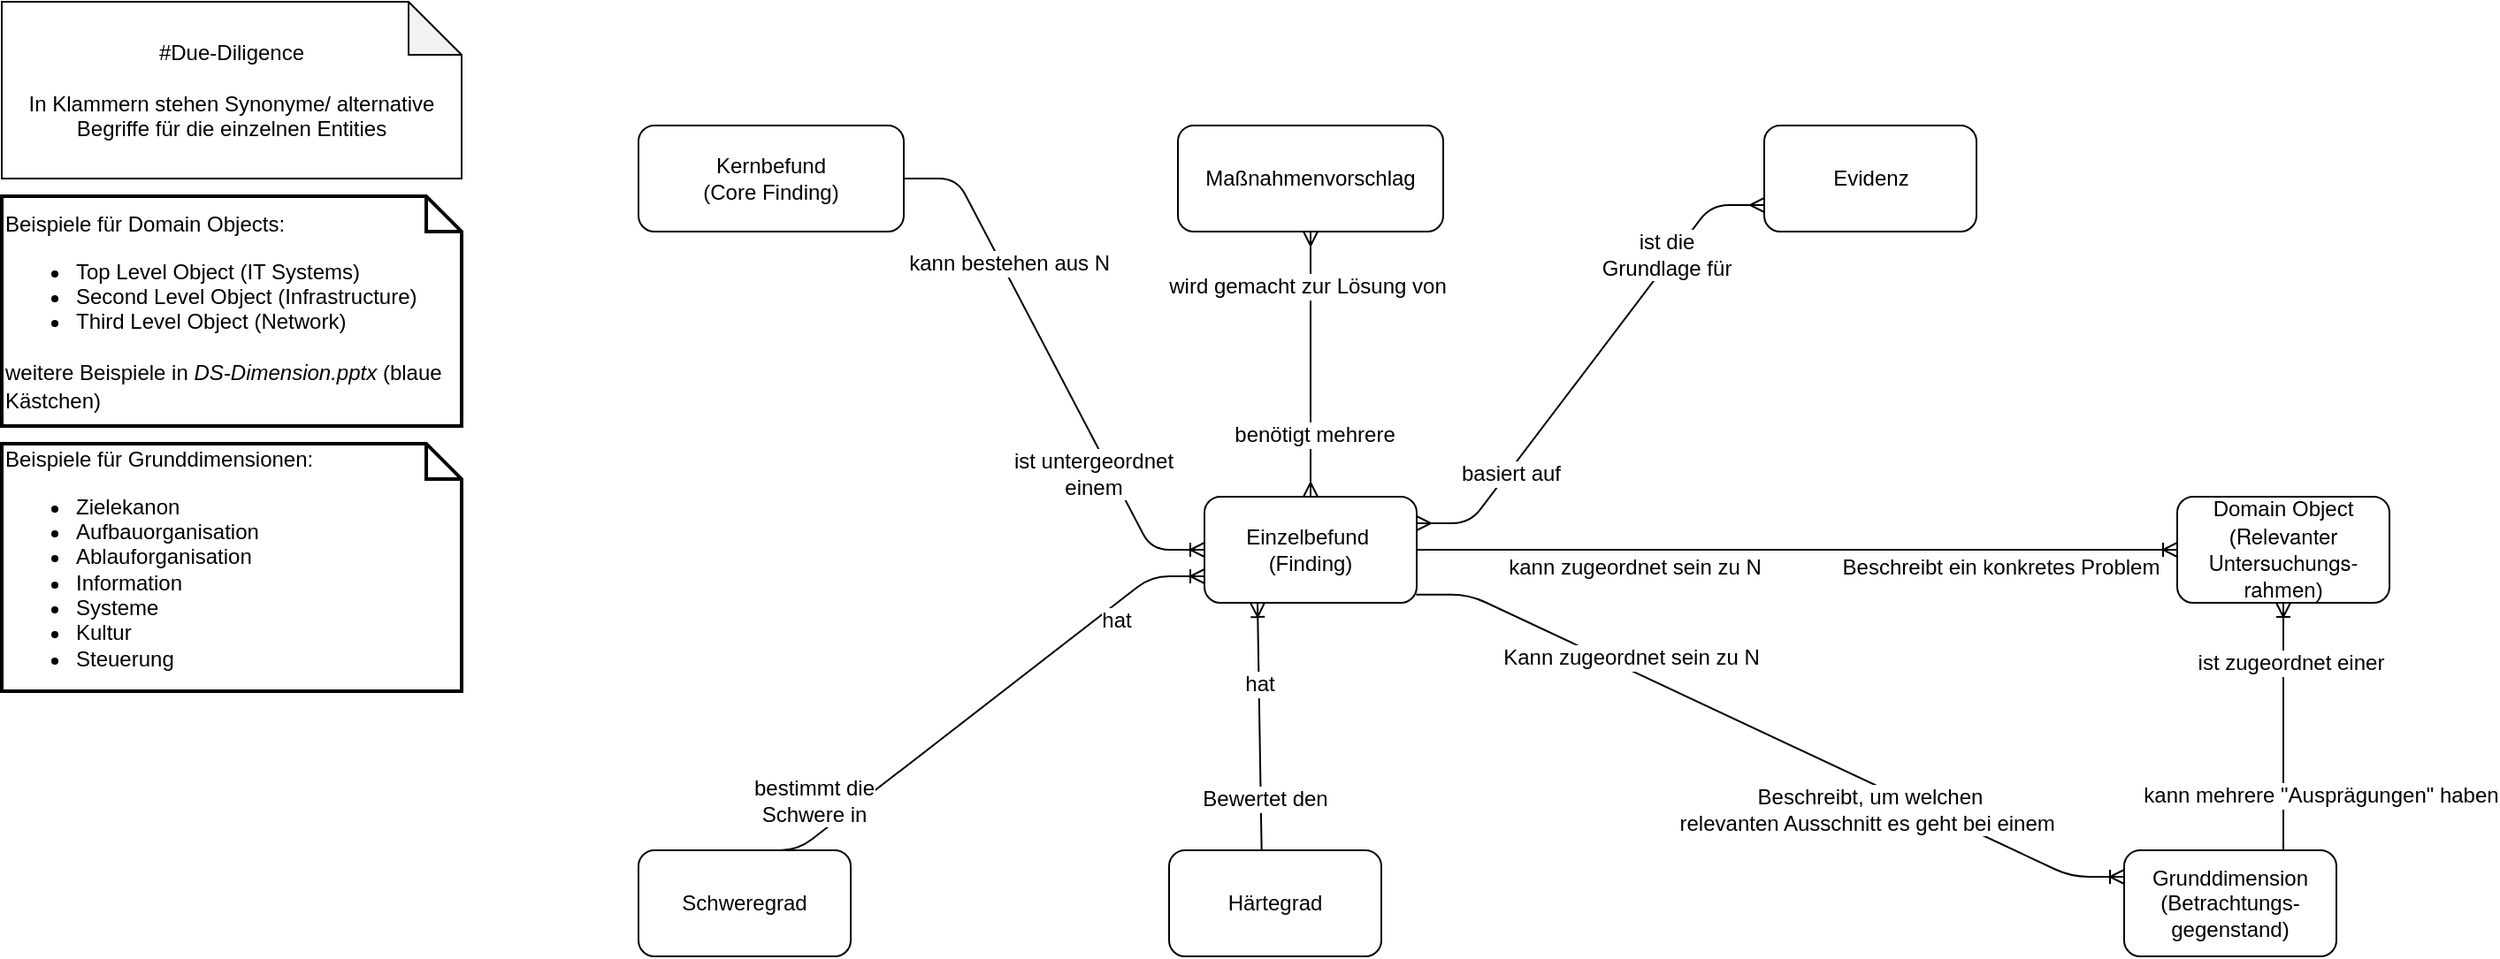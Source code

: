 <mxfile version="12.2.3" type="github" pages="1">
  <diagram name="Page-1" id="929967ad-93f9-6ef4-fab6-5d389245f69c">
    <mxGraphModel dx="1243" dy="812" grid="1" gridSize="10" guides="1" tooltips="1" connect="1" arrows="1" fold="1" page="1" pageScale="1.5" pageWidth="1169" pageHeight="826" background="none" math="0" shadow="0">
      <root>
        <mxCell id="0" style=";html=1;"/>
        <mxCell id="1" style=";html=1;" parent="0"/>
        <mxCell id="qnOQvaU5ANPELIPOEbjf-1" value="#Due-Diligence&lt;br&gt;&lt;br&gt;In Klammern stehen Synonyme/ alternative Begriffe für die einzelnen Entities" style="shape=note;whiteSpace=wrap;html=1;backgroundOutline=1;darkOpacity=0.05;" parent="1" vertex="1">
          <mxGeometry x="10" y="10" width="260" height="100" as="geometry"/>
        </mxCell>
        <mxCell id="lpoHIjDjbp7n_Nv5GESF-1" value="&lt;span style=&quot;white-space: normal&quot;&gt;Einzelbefund&amp;nbsp;&lt;/span&gt;&lt;br style=&quot;white-space: normal&quot;&gt;&lt;span style=&quot;white-space: normal&quot;&gt;(Finding)&lt;/span&gt;" style="rounded=1;whiteSpace=wrap;html=1;" parent="1" vertex="1">
          <mxGeometry x="690" y="290" width="120" height="60" as="geometry"/>
        </mxCell>
        <mxCell id="lpoHIjDjbp7n_Nv5GESF-2" value="Grunddimension&lt;br&gt;(Betrachtungs-gegenstand)" style="rounded=1;whiteSpace=wrap;html=1;" parent="1" vertex="1">
          <mxGeometry x="1210" y="490" width="120" height="60" as="geometry"/>
        </mxCell>
        <mxCell id="lpoHIjDjbp7n_Nv5GESF-3" value="Kernbefund&lt;br&gt;(Core Finding)" style="rounded=1;whiteSpace=wrap;html=1;" parent="1" vertex="1">
          <mxGeometry x="370" y="80" width="150" height="60" as="geometry"/>
        </mxCell>
        <mxCell id="lpoHIjDjbp7n_Nv5GESF-4" value="" style="edgeStyle=entityRelationEdgeStyle;fontSize=12;html=1;endArrow=ERoneToMany;entryX=0;entryY=0.5;entryDx=0;entryDy=0;" parent="1" source="lpoHIjDjbp7n_Nv5GESF-3" target="lpoHIjDjbp7n_Nv5GESF-1" edge="1">
          <mxGeometry width="100" height="100" relative="1" as="geometry">
            <mxPoint x="390" y="500" as="sourcePoint"/>
            <mxPoint x="490" y="400" as="targetPoint"/>
          </mxGeometry>
        </mxCell>
        <mxCell id="jVlvGWDDENxsNVDKOX9u-14" value="kann bestehen aus N&amp;nbsp;" style="text;html=1;resizable=0;points=[];align=center;verticalAlign=middle;labelBackgroundColor=#ffffff;" parent="lpoHIjDjbp7n_Nv5GESF-4" vertex="1" connectable="0">
          <mxGeometry x="-0.647" y="-19" relative="1" as="geometry">
            <mxPoint x="37.5" y="19" as="offset"/>
          </mxGeometry>
        </mxCell>
        <mxCell id="jVlvGWDDENxsNVDKOX9u-16" value="ist untergeordnet &lt;br&gt;einem" style="text;html=1;resizable=0;points=[];align=center;verticalAlign=middle;labelBackgroundColor=#ffffff;" parent="lpoHIjDjbp7n_Nv5GESF-4" vertex="1" connectable="0">
          <mxGeometry x="0.581" y="-1" relative="1" as="geometry">
            <mxPoint x="-17" y="-15" as="offset"/>
          </mxGeometry>
        </mxCell>
        <mxCell id="lpoHIjDjbp7n_Nv5GESF-5" value="Domain Object&lt;br&gt;(&lt;span style=&quot;font-family: &amp;#34;helvetica neue&amp;#34;&quot;&gt;Relevanter Untersuchungs-rahmen&lt;/span&gt;)" style="rounded=1;whiteSpace=wrap;html=1;align=center;" parent="1" vertex="1">
          <mxGeometry x="1240" y="290" width="120" height="60" as="geometry"/>
        </mxCell>
        <mxCell id="lpoHIjDjbp7n_Nv5GESF-6" value="&lt;span style=&quot;font-size: 12px&quot;&gt;Beispiele für Domain Objects:&amp;nbsp;&lt;/span&gt;&lt;br style=&quot;font-size: 12px&quot;&gt;&lt;ul style=&quot;font-size: 12px&quot;&gt;&lt;li&gt;Top Level Object (IT Systems)&lt;/li&gt;&lt;li&gt;Second Level Object (Infrastructure)&lt;/li&gt;&lt;li&gt;Third Level Object (Network)&lt;/li&gt;&lt;/ul&gt;&lt;div&gt;&lt;span style=&quot;font-size: 12px&quot;&gt;weitere Beispiele in &lt;i&gt;DS-Dimension.pptx &lt;/i&gt;(blaue Kästchen)&lt;/span&gt;&lt;/div&gt;" style="shape=note;strokeWidth=2;fontSize=14;size=20;whiteSpace=wrap;html=1;align=left;" parent="1" vertex="1">
          <mxGeometry x="10" y="120" width="260" height="130" as="geometry"/>
        </mxCell>
        <mxCell id="lpoHIjDjbp7n_Nv5GESF-7" value="Maßnahmenvorschlag" style="rounded=1;html=1;whiteSpace=wrap;" parent="1" vertex="1">
          <mxGeometry x="675" y="80" width="150" height="60" as="geometry"/>
        </mxCell>
        <mxCell id="lpoHIjDjbp7n_Nv5GESF-23" value="&lt;span style=&quot;font-size: 12px&quot;&gt;Beispiele für Grunddimensionen:&amp;nbsp;&lt;/span&gt;&lt;br style=&quot;font-size: 12px&quot;&gt;&lt;ul style=&quot;font-size: 12px&quot;&gt;&lt;li&gt;Zielekanon&lt;/li&gt;&lt;li&gt;Aufbauorganisation&lt;/li&gt;&lt;li&gt;Ablauforganisation&lt;/li&gt;&lt;li&gt;Information&lt;/li&gt;&lt;li&gt;Systeme&lt;/li&gt;&lt;li&gt;Kultur&lt;/li&gt;&lt;li&gt;Steuerung&lt;/li&gt;&lt;/ul&gt;" style="shape=note;strokeWidth=2;fontSize=14;size=20;whiteSpace=wrap;html=1;align=left;" parent="1" vertex="1">
          <mxGeometry x="10" y="260" width="260" height="140" as="geometry"/>
        </mxCell>
        <mxCell id="jVlvGWDDENxsNVDKOX9u-1" value="Schweregrad" style="rounded=1;whiteSpace=wrap;html=1;" parent="1" vertex="1">
          <mxGeometry x="370" y="490" width="120" height="60" as="geometry"/>
        </mxCell>
        <mxCell id="jVlvGWDDENxsNVDKOX9u-2" value="Härtegrad" style="rounded=1;whiteSpace=wrap;html=1;" parent="1" vertex="1">
          <mxGeometry x="670" y="490" width="120" height="60" as="geometry"/>
        </mxCell>
        <mxCell id="jVlvGWDDENxsNVDKOX9u-8" value="" style="edgeStyle=orthogonalEdgeStyle;fontSize=12;html=1;endArrow=ERmany;startArrow=ERmany;entryX=0.5;entryY=0;entryDx=0;entryDy=0;exitX=0.5;exitY=1;exitDx=0;exitDy=0;" parent="1" source="lpoHIjDjbp7n_Nv5GESF-7" target="lpoHIjDjbp7n_Nv5GESF-1" edge="1">
          <mxGeometry width="100" height="100" relative="1" as="geometry">
            <mxPoint x="140" y="710" as="sourcePoint"/>
            <mxPoint x="240" y="610" as="targetPoint"/>
          </mxGeometry>
        </mxCell>
        <mxCell id="jVlvGWDDENxsNVDKOX9u-20" value="wird gemacht zur Lösung von" style="text;html=1;resizable=0;points=[];align=center;verticalAlign=middle;labelBackgroundColor=#ffffff;" parent="jVlvGWDDENxsNVDKOX9u-8" vertex="1" connectable="0">
          <mxGeometry x="-0.587" y="-2" relative="1" as="geometry">
            <mxPoint as="offset"/>
          </mxGeometry>
        </mxCell>
        <mxCell id="jVlvGWDDENxsNVDKOX9u-21" value="benötigt mehrere" style="text;html=1;resizable=0;points=[];align=center;verticalAlign=middle;labelBackgroundColor=#ffffff;" parent="jVlvGWDDENxsNVDKOX9u-8" vertex="1" connectable="0">
          <mxGeometry x="0.533" y="2" relative="1" as="geometry">
            <mxPoint as="offset"/>
          </mxGeometry>
        </mxCell>
        <mxCell id="jVlvGWDDENxsNVDKOX9u-9" value="" style="fontSize=12;html=1;endArrow=ERoneToMany;entryX=0;entryY=0.75;entryDx=0;entryDy=0;exitX=0.5;exitY=0;exitDx=0;exitDy=0;edgeStyle=entityRelationEdgeStyle;elbow=vertical;" parent="1" source="jVlvGWDDENxsNVDKOX9u-1" target="lpoHIjDjbp7n_Nv5GESF-1" edge="1">
          <mxGeometry width="100" height="100" relative="1" as="geometry">
            <mxPoint x="210" y="710" as="sourcePoint"/>
            <mxPoint x="310" y="610" as="targetPoint"/>
          </mxGeometry>
        </mxCell>
        <mxCell id="jVlvGWDDENxsNVDKOX9u-12" value="bestimmt die &lt;br&gt;Schwere in" style="text;html=1;resizable=0;points=[];align=center;verticalAlign=middle;labelBackgroundColor=#ffffff;" parent="jVlvGWDDENxsNVDKOX9u-9" vertex="1" connectable="0">
          <mxGeometry x="-0.786" y="1" relative="1" as="geometry">
            <mxPoint x="6.5" y="-25.5" as="offset"/>
          </mxGeometry>
        </mxCell>
        <mxCell id="jVlvGWDDENxsNVDKOX9u-13" value="hat" style="text;html=1;resizable=0;points=[];align=center;verticalAlign=middle;labelBackgroundColor=#ffffff;" parent="jVlvGWDDENxsNVDKOX9u-9" vertex="1" connectable="0">
          <mxGeometry x="0.771" y="-1" relative="1" as="geometry">
            <mxPoint x="-16.5" y="20" as="offset"/>
          </mxGeometry>
        </mxCell>
        <mxCell id="jVlvGWDDENxsNVDKOX9u-10" value="" style="fontSize=12;html=1;endArrow=ERoneToMany;entryX=0.25;entryY=1;entryDx=0;entryDy=0;exitX=0.436;exitY=0;exitDx=0;exitDy=0;exitPerimeter=0;" parent="1" source="jVlvGWDDENxsNVDKOX9u-2" target="lpoHIjDjbp7n_Nv5GESF-1" edge="1">
          <mxGeometry width="100" height="100" relative="1" as="geometry">
            <mxPoint x="210" y="710" as="sourcePoint"/>
            <mxPoint x="310" y="610" as="targetPoint"/>
          </mxGeometry>
        </mxCell>
        <mxCell id="jVlvGWDDENxsNVDKOX9u-17" value="hat" style="text;html=1;resizable=0;points=[];align=center;verticalAlign=middle;labelBackgroundColor=#ffffff;" parent="jVlvGWDDENxsNVDKOX9u-10" vertex="1" connectable="0">
          <mxGeometry x="0.343" relative="1" as="geometry">
            <mxPoint as="offset"/>
          </mxGeometry>
        </mxCell>
        <mxCell id="jVlvGWDDENxsNVDKOX9u-18" value="Bewertet den" style="text;html=1;resizable=0;points=[];align=center;verticalAlign=middle;labelBackgroundColor=#ffffff;" parent="jVlvGWDDENxsNVDKOX9u-10" vertex="1" connectable="0">
          <mxGeometry x="-0.586" y="-2" relative="1" as="geometry">
            <mxPoint as="offset"/>
          </mxGeometry>
        </mxCell>
        <mxCell id="jVlvGWDDENxsNVDKOX9u-22" value="Evidenz" style="rounded=1;whiteSpace=wrap;html=1;" parent="1" vertex="1">
          <mxGeometry x="1006.5" y="80" width="120" height="60" as="geometry"/>
        </mxCell>
        <mxCell id="jVlvGWDDENxsNVDKOX9u-26" value="" style="edgeStyle=entityRelationEdgeStyle;fontSize=12;html=1;endArrow=ERmany;startArrow=ERmany;exitX=1;exitY=0.25;exitDx=0;exitDy=0;entryX=0;entryY=0.75;entryDx=0;entryDy=0;" parent="1" source="lpoHIjDjbp7n_Nv5GESF-1" target="jVlvGWDDENxsNVDKOX9u-22" edge="1">
          <mxGeometry width="100" height="100" relative="1" as="geometry">
            <mxPoint x="825" y="450" as="sourcePoint"/>
            <mxPoint x="925" y="350" as="targetPoint"/>
          </mxGeometry>
        </mxCell>
        <mxCell id="jVlvGWDDENxsNVDKOX9u-27" value="basiert auf" style="text;html=1;resizable=0;points=[];align=center;verticalAlign=middle;labelBackgroundColor=#ffffff;" parent="jVlvGWDDENxsNVDKOX9u-26" vertex="1" connectable="0">
          <mxGeometry x="-0.535" y="-1" relative="1" as="geometry">
            <mxPoint as="offset"/>
          </mxGeometry>
        </mxCell>
        <mxCell id="jVlvGWDDENxsNVDKOX9u-28" value="ist die &lt;br&gt;Grundlage für" style="text;html=1;resizable=0;points=[];align=center;verticalAlign=middle;labelBackgroundColor=#ffffff;" parent="jVlvGWDDENxsNVDKOX9u-26" vertex="1" connectable="0">
          <mxGeometry x="0.527" y="4" relative="1" as="geometry">
            <mxPoint as="offset"/>
          </mxGeometry>
        </mxCell>
        <mxCell id="jVlvGWDDENxsNVDKOX9u-31" value="" style="fontSize=12;html=1;endArrow=ERoneToMany;entryX=0;entryY=0.25;entryDx=0;entryDy=0;exitX=0.997;exitY=0.923;exitDx=0;exitDy=0;exitPerimeter=0;edgeStyle=entityRelationEdgeStyle;" parent="1" source="lpoHIjDjbp7n_Nv5GESF-1" target="lpoHIjDjbp7n_Nv5GESF-2" edge="1">
          <mxGeometry width="100" height="100" relative="1" as="geometry">
            <mxPoint x="640" y="710" as="sourcePoint"/>
            <mxPoint x="740" y="610" as="targetPoint"/>
          </mxGeometry>
        </mxCell>
        <mxCell id="tbm3mgn3CqdpKke_emqs-1" value="Kann zugeordnet sein zu N" style="text;html=1;resizable=0;points=[];align=center;verticalAlign=middle;labelBackgroundColor=#ffffff;" vertex="1" connectable="0" parent="jVlvGWDDENxsNVDKOX9u-31">
          <mxGeometry x="-0.65" y="-3" relative="1" as="geometry">
            <mxPoint x="50.5" y="12.5" as="offset"/>
          </mxGeometry>
        </mxCell>
        <mxCell id="tbm3mgn3CqdpKke_emqs-5" value="Beschreibt, um welchen &lt;br&gt;relevanten Ausschnitt es geht bei einem&amp;nbsp;" style="text;html=1;resizable=0;points=[];align=center;verticalAlign=middle;labelBackgroundColor=#ffffff;" vertex="1" connectable="0" parent="jVlvGWDDENxsNVDKOX9u-31">
          <mxGeometry x="0.565" relative="1" as="geometry">
            <mxPoint x="-55" y="-10.5" as="offset"/>
          </mxGeometry>
        </mxCell>
        <mxCell id="tbm3mgn3CqdpKke_emqs-7" value="" style="edgeStyle=entityRelationEdgeStyle;fontSize=12;html=1;endArrow=ERoneToMany;entryX=0;entryY=0.5;entryDx=0;entryDy=0;exitX=1;exitY=0.5;exitDx=0;exitDy=0;" edge="1" parent="1" source="lpoHIjDjbp7n_Nv5GESF-1" target="lpoHIjDjbp7n_Nv5GESF-5">
          <mxGeometry width="100" height="100" relative="1" as="geometry">
            <mxPoint x="950" y="440" as="sourcePoint"/>
            <mxPoint x="1050" y="340" as="targetPoint"/>
          </mxGeometry>
        </mxCell>
        <mxCell id="tbm3mgn3CqdpKke_emqs-8" value="kann zugeordnet sein zu N" style="text;html=1;resizable=0;points=[];align=center;verticalAlign=middle;labelBackgroundColor=#ffffff;" vertex="1" connectable="0" parent="tbm3mgn3CqdpKke_emqs-7">
          <mxGeometry x="-0.659" relative="1" as="geometry">
            <mxPoint x="49" y="10" as="offset"/>
          </mxGeometry>
        </mxCell>
        <mxCell id="tbm3mgn3CqdpKke_emqs-9" value="Beschreibt ein konkretes Problem" style="text;html=1;resizable=0;points=[];align=center;verticalAlign=middle;labelBackgroundColor=#ffffff;" vertex="1" connectable="0" parent="tbm3mgn3CqdpKke_emqs-7">
          <mxGeometry x="0.76" y="-2" relative="1" as="geometry">
            <mxPoint x="-48.5" y="8" as="offset"/>
          </mxGeometry>
        </mxCell>
        <mxCell id="tbm3mgn3CqdpKke_emqs-10" value="" style="fontSize=12;html=1;endArrow=ERoneToMany;exitX=0.75;exitY=0;exitDx=0;exitDy=0;entryX=0.5;entryY=1;entryDx=0;entryDy=0;edgeStyle=orthogonalEdgeStyle;elbow=vertical;" edge="1" parent="1" source="lpoHIjDjbp7n_Nv5GESF-2" target="lpoHIjDjbp7n_Nv5GESF-5">
          <mxGeometry width="100" height="100" relative="1" as="geometry">
            <mxPoint x="410" y="670" as="sourcePoint"/>
            <mxPoint x="510" y="570" as="targetPoint"/>
          </mxGeometry>
        </mxCell>
        <mxCell id="tbm3mgn3CqdpKke_emqs-11" value="ist zugeordnet einer" style="text;html=1;resizable=0;points=[];align=center;verticalAlign=middle;labelBackgroundColor=#ffffff;" vertex="1" connectable="0" parent="tbm3mgn3CqdpKke_emqs-10">
          <mxGeometry x="0.524" y="-4" relative="1" as="geometry">
            <mxPoint as="offset"/>
          </mxGeometry>
        </mxCell>
        <mxCell id="tbm3mgn3CqdpKke_emqs-12" value="kann mehrere &quot;Ausprägungen&quot; haben" style="text;html=1;resizable=0;points=[];align=center;verticalAlign=middle;labelBackgroundColor=#ffffff;" vertex="1" connectable="0" parent="tbm3mgn3CqdpKke_emqs-10">
          <mxGeometry x="-0.524" y="1" relative="1" as="geometry">
            <mxPoint x="21.5" y="2.5" as="offset"/>
          </mxGeometry>
        </mxCell>
      </root>
    </mxGraphModel>
  </diagram>
</mxfile>

